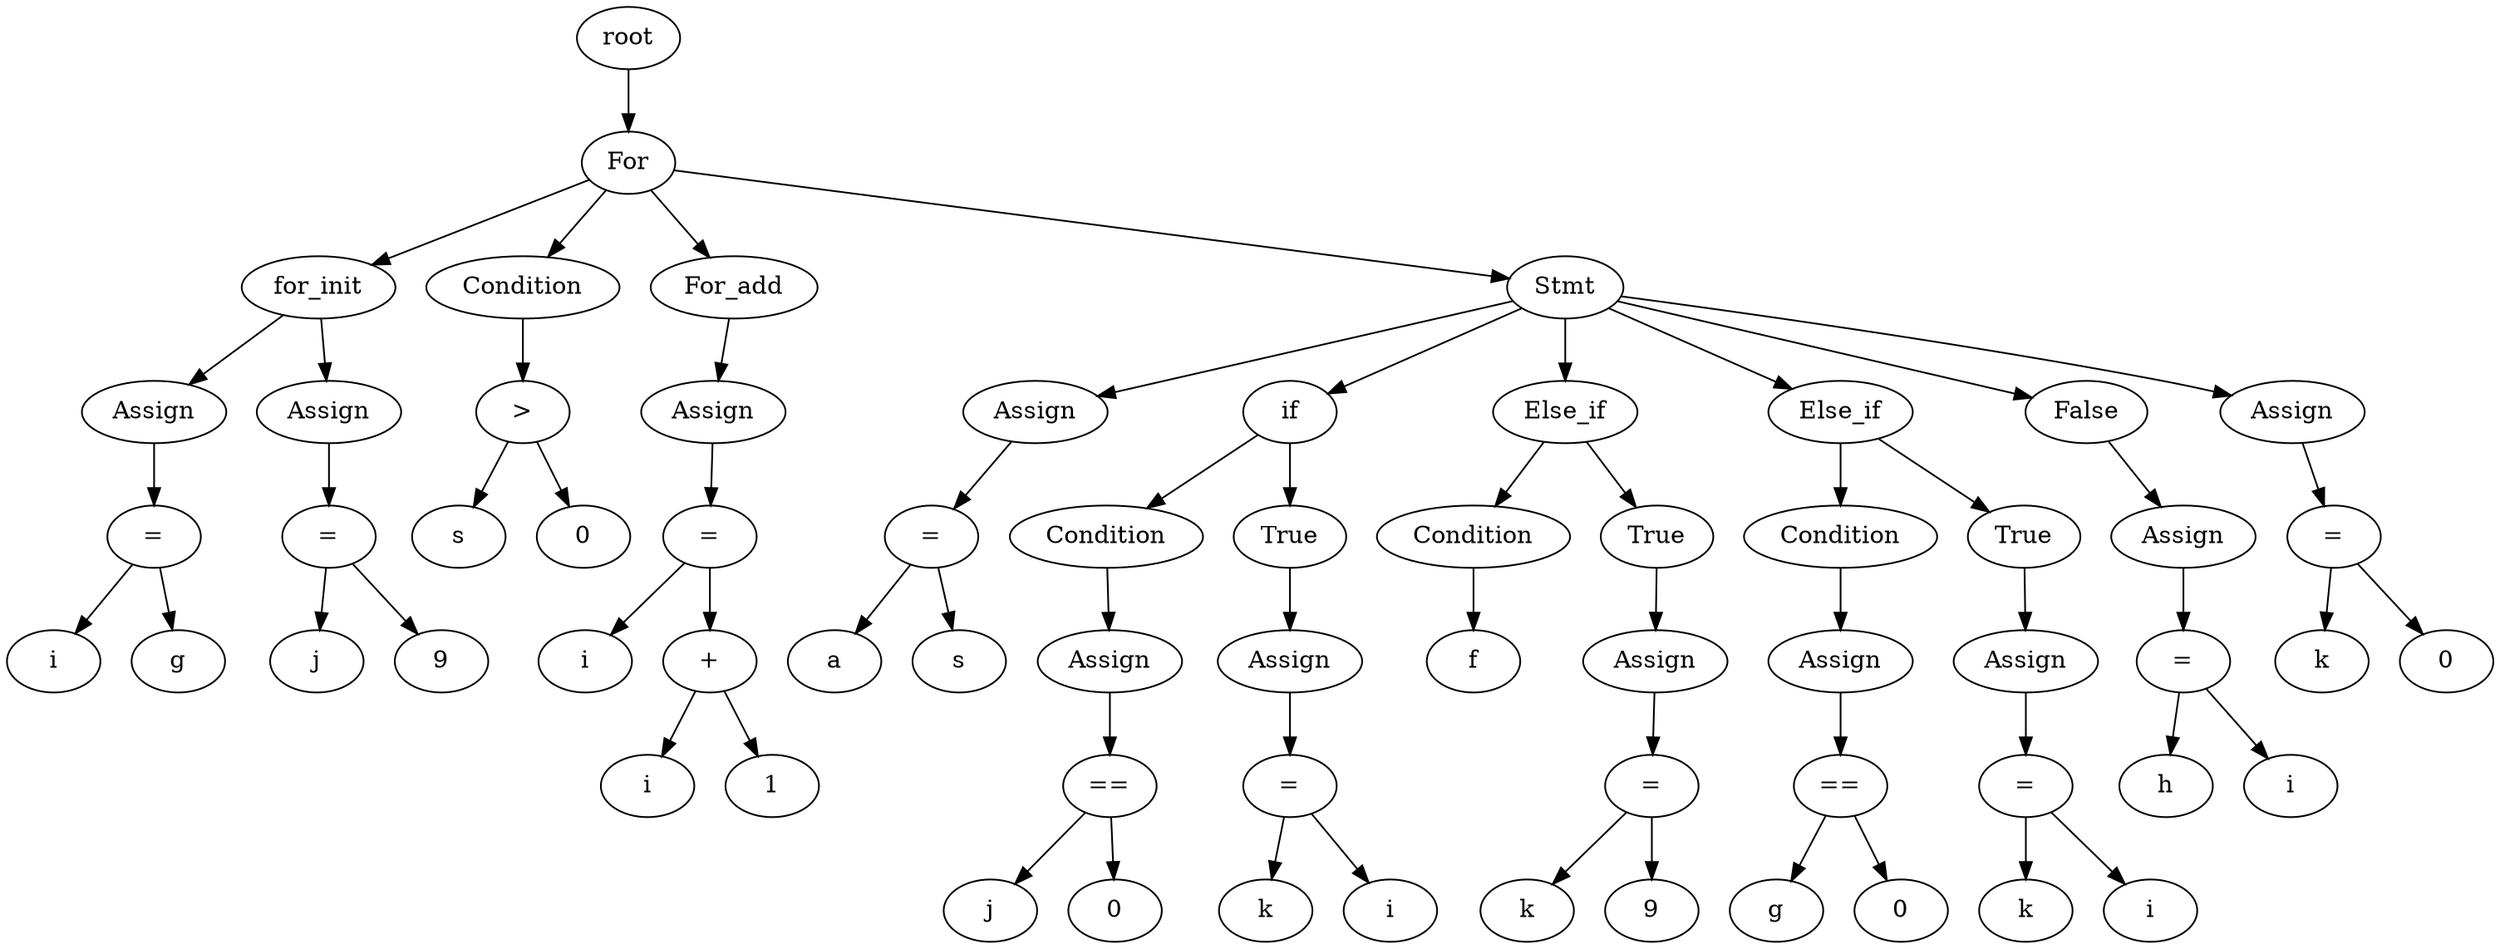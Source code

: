 // root
digraph {
	None [label=root]
	0 [label=For]
	None -> 0
	1 [label=for_init]
	0 -> 1
	2 [label=Assign]
	1 -> 2
	4 [label="="]
	2 -> 4
	3 [label=i]
	4 -> 3
	5 [label=g]
	4 -> 5
	6 [label=Assign]
	1 -> 6
	8 [label="="]
	6 -> 8
	7 [label=j]
	8 -> 7
	9 [label=9]
	8 -> 9
	10 [label=Condition]
	0 -> 10
	12 [label=">"]
	10 -> 12
	11 [label=s]
	12 -> 11
	13 [label=0]
	12 -> 13
	14 [label=For_add]
	0 -> 14
	15 [label=Assign]
	14 -> 15
	17 [label="="]
	15 -> 17
	16 [label=i]
	17 -> 16
	19 [label="+"]
	17 -> 19
	18 [label=i]
	19 -> 18
	20 [label=1]
	19 -> 20
	21 [label=Stmt]
	0 -> 21
	22 [label=Assign]
	21 -> 22
	24 [label="="]
	22 -> 24
	23 [label=a]
	24 -> 23
	25 [label=s]
	24 -> 25
	26 [label=if]
	21 -> 26
	27 [label=Condition]
	26 -> 27
	28 [label=Assign]
	27 -> 28
	30 [label="=="]
	28 -> 30
	29 [label=j]
	30 -> 29
	31 [label=0]
	30 -> 31
	32 [label=True]
	26 -> 32
	33 [label=Assign]
	32 -> 33
	35 [label="="]
	33 -> 35
	34 [label=k]
	35 -> 34
	36 [label=i]
	35 -> 36
	37 [label=Else_if]
	21 -> 37
	38 [label=Condition]
	37 -> 38
	39 [label=f]
	38 -> 39
	40 [label=True]
	37 -> 40
	41 [label=Assign]
	40 -> 41
	43 [label="="]
	41 -> 43
	42 [label=k]
	43 -> 42
	44 [label=9]
	43 -> 44
	45 [label=Else_if]
	21 -> 45
	46 [label=Condition]
	45 -> 46
	47 [label=Assign]
	46 -> 47
	49 [label="=="]
	47 -> 49
	48 [label=g]
	49 -> 48
	50 [label=0]
	49 -> 50
	51 [label=True]
	45 -> 51
	52 [label=Assign]
	51 -> 52
	54 [label="="]
	52 -> 54
	53 [label=k]
	54 -> 53
	55 [label=i]
	54 -> 55
	56 [label=False]
	21 -> 56
	57 [label=Assign]
	56 -> 57
	59 [label="="]
	57 -> 59
	58 [label=h]
	59 -> 58
	60 [label=i]
	59 -> 60
	61 [label=Assign]
	21 -> 61
	63 [label="="]
	61 -> 63
	62 [label=k]
	63 -> 62
	64 [label=0]
	63 -> 64
}
